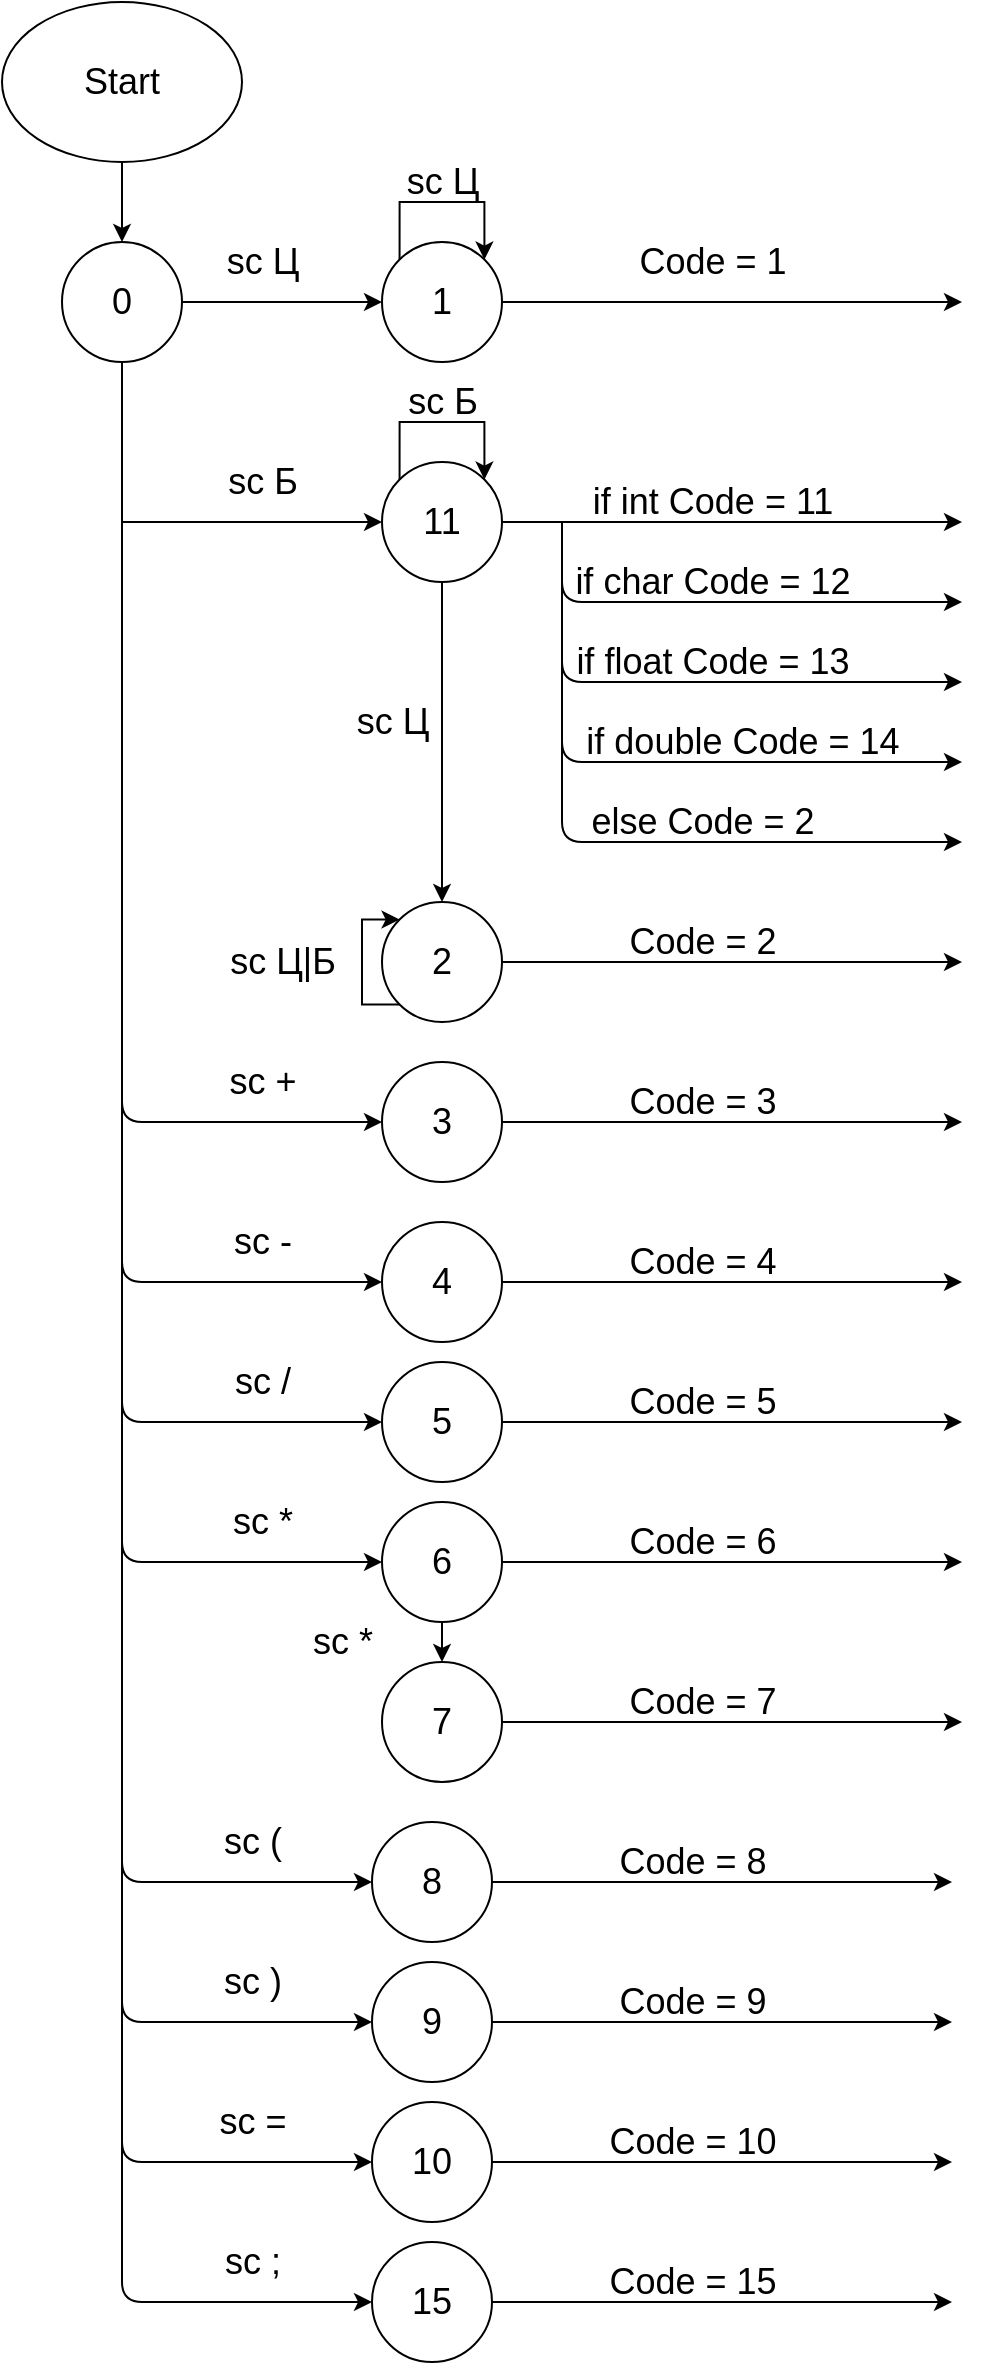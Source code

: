 <mxfile version="14.7.0" type="device"><diagram id="3iM7dOvkmlVUnGkbqu8g" name="Page-1"><mxGraphModel dx="868" dy="451" grid="1" gridSize="10" guides="1" tooltips="1" connect="1" arrows="1" fold="1" page="1" pageScale="1" pageWidth="827" pageHeight="1169" math="0" shadow="0"><root><mxCell id="0"/><mxCell id="1" parent="0"/><mxCell id="3cfkd4uiQENNX4QXIMin-3" style="edgeStyle=orthogonalEdgeStyle;rounded=0;orthogonalLoop=1;jettySize=auto;html=1;exitX=0.5;exitY=1;exitDx=0;exitDy=0;entryX=0.5;entryY=0;entryDx=0;entryDy=0;" edge="1" parent="1" source="3cfkd4uiQENNX4QXIMin-1" target="3cfkd4uiQENNX4QXIMin-2"><mxGeometry relative="1" as="geometry"/></mxCell><mxCell id="3cfkd4uiQENNX4QXIMin-1" value="&lt;font style=&quot;font-size: 18px&quot;&gt;Start&lt;/font&gt;" style="ellipse;whiteSpace=wrap;html=1;" vertex="1" parent="1"><mxGeometry x="80" y="20" width="120" height="80" as="geometry"/></mxCell><mxCell id="3cfkd4uiQENNX4QXIMin-6" style="edgeStyle=orthogonalEdgeStyle;rounded=0;orthogonalLoop=1;jettySize=auto;html=1;exitX=1;exitY=0.5;exitDx=0;exitDy=0;entryX=0;entryY=0.5;entryDx=0;entryDy=0;" edge="1" parent="1" source="3cfkd4uiQENNX4QXIMin-2" target="3cfkd4uiQENNX4QXIMin-5"><mxGeometry relative="1" as="geometry"/></mxCell><mxCell id="3cfkd4uiQENNX4QXIMin-13" style="edgeStyle=orthogonalEdgeStyle;rounded=0;orthogonalLoop=1;jettySize=auto;html=1;exitX=0.5;exitY=1;exitDx=0;exitDy=0;entryX=0;entryY=0.5;entryDx=0;entryDy=0;" edge="1" parent="1" source="3cfkd4uiQENNX4QXIMin-2" target="3cfkd4uiQENNX4QXIMin-12"><mxGeometry relative="1" as="geometry"/></mxCell><mxCell id="3cfkd4uiQENNX4QXIMin-2" value="&lt;font style=&quot;font-size: 18px&quot;&gt;0&lt;/font&gt;" style="ellipse;whiteSpace=wrap;html=1;aspect=fixed;" vertex="1" parent="1"><mxGeometry x="110" y="140" width="60" height="60" as="geometry"/></mxCell><mxCell id="3cfkd4uiQENNX4QXIMin-10" style="edgeStyle=orthogonalEdgeStyle;rounded=0;orthogonalLoop=1;jettySize=auto;html=1;exitX=1;exitY=0.5;exitDx=0;exitDy=0;" edge="1" parent="1" source="3cfkd4uiQENNX4QXIMin-5"><mxGeometry relative="1" as="geometry"><mxPoint x="560" y="170" as="targetPoint"/></mxGeometry></mxCell><mxCell id="3cfkd4uiQENNX4QXIMin-5" value="&lt;font style=&quot;font-size: 18px&quot;&gt;1&lt;/font&gt;" style="ellipse;whiteSpace=wrap;html=1;aspect=fixed;" vertex="1" parent="1"><mxGeometry x="270" y="140" width="60" height="60" as="geometry"/></mxCell><mxCell id="3cfkd4uiQENNX4QXIMin-7" value="&lt;font style=&quot;font-size: 18px&quot;&gt;sc Ц&lt;/font&gt;" style="text;html=1;align=center;verticalAlign=middle;resizable=0;points=[];autosize=1;strokeColor=none;" vertex="1" parent="1"><mxGeometry x="185" y="140" width="50" height="20" as="geometry"/></mxCell><mxCell id="3cfkd4uiQENNX4QXIMin-8" style="edgeStyle=orthogonalEdgeStyle;rounded=0;orthogonalLoop=1;jettySize=auto;html=1;exitX=0;exitY=0;exitDx=0;exitDy=0;entryX=1;entryY=0;entryDx=0;entryDy=0;" edge="1" parent="1" source="3cfkd4uiQENNX4QXIMin-5" target="3cfkd4uiQENNX4QXIMin-5"><mxGeometry relative="1" as="geometry"><Array as="points"><mxPoint x="279" y="120"/><mxPoint x="321" y="120"/></Array></mxGeometry></mxCell><mxCell id="3cfkd4uiQENNX4QXIMin-9" value="&lt;font style=&quot;font-size: 18px&quot;&gt;sc Ц&lt;/font&gt;" style="text;html=1;align=center;verticalAlign=middle;resizable=0;points=[];autosize=1;strokeColor=none;" vertex="1" parent="1"><mxGeometry x="275" y="100" width="50" height="20" as="geometry"/></mxCell><mxCell id="3cfkd4uiQENNX4QXIMin-11" value="&lt;font style=&quot;font-size: 18px&quot;&gt;Code = 1&lt;/font&gt;" style="text;html=1;align=center;verticalAlign=middle;resizable=0;points=[];autosize=1;strokeColor=none;" vertex="1" parent="1"><mxGeometry x="390" y="140" width="90" height="20" as="geometry"/></mxCell><mxCell id="3cfkd4uiQENNX4QXIMin-17" style="edgeStyle=orthogonalEdgeStyle;rounded=0;orthogonalLoop=1;jettySize=auto;html=1;exitX=1;exitY=0.5;exitDx=0;exitDy=0;" edge="1" parent="1" source="3cfkd4uiQENNX4QXIMin-12"><mxGeometry relative="1" as="geometry"><mxPoint x="560" y="280" as="targetPoint"/></mxGeometry></mxCell><mxCell id="3cfkd4uiQENNX4QXIMin-29" style="edgeStyle=orthogonalEdgeStyle;rounded=0;orthogonalLoop=1;jettySize=auto;html=1;exitX=0.5;exitY=1;exitDx=0;exitDy=0;entryX=0.5;entryY=0;entryDx=0;entryDy=0;" edge="1" parent="1" source="3cfkd4uiQENNX4QXIMin-12" target="3cfkd4uiQENNX4QXIMin-28"><mxGeometry relative="1" as="geometry"/></mxCell><mxCell id="3cfkd4uiQENNX4QXIMin-12" value="&lt;font style=&quot;font-size: 18px&quot;&gt;11&lt;/font&gt;" style="ellipse;whiteSpace=wrap;html=1;aspect=fixed;" vertex="1" parent="1"><mxGeometry x="270" y="250" width="60" height="60" as="geometry"/></mxCell><mxCell id="3cfkd4uiQENNX4QXIMin-14" style="edgeStyle=orthogonalEdgeStyle;rounded=0;orthogonalLoop=1;jettySize=auto;html=1;exitX=0;exitY=0;exitDx=0;exitDy=0;entryX=1;entryY=0;entryDx=0;entryDy=0;" edge="1" parent="1" source="3cfkd4uiQENNX4QXIMin-12" target="3cfkd4uiQENNX4QXIMin-12"><mxGeometry relative="1" as="geometry"><Array as="points"><mxPoint x="279" y="230"/><mxPoint x="321" y="230"/></Array></mxGeometry></mxCell><mxCell id="3cfkd4uiQENNX4QXIMin-15" value="&lt;font style=&quot;font-size: 18px&quot;&gt;sc Б&lt;br&gt;&lt;/font&gt;" style="text;html=1;align=center;verticalAlign=middle;resizable=0;points=[];autosize=1;strokeColor=none;" vertex="1" parent="1"><mxGeometry x="275" y="210" width="50" height="20" as="geometry"/></mxCell><mxCell id="3cfkd4uiQENNX4QXIMin-16" value="&lt;font style=&quot;font-size: 18px&quot;&gt;sc Б&lt;br&gt;&lt;/font&gt;" style="text;html=1;align=center;verticalAlign=middle;resizable=0;points=[];autosize=1;strokeColor=none;" vertex="1" parent="1"><mxGeometry x="185" y="250" width="50" height="20" as="geometry"/></mxCell><mxCell id="3cfkd4uiQENNX4QXIMin-19" value="&lt;font style=&quot;font-size: 18px&quot;&gt;if int &lt;font style=&quot;font-size: 18px&quot;&gt;Code &lt;/font&gt;= 11&lt;/font&gt;" style="text;html=1;align=center;verticalAlign=middle;resizable=0;points=[];autosize=1;strokeColor=none;" vertex="1" parent="1"><mxGeometry x="365" y="260" width="140" height="20" as="geometry"/></mxCell><mxCell id="3cfkd4uiQENNX4QXIMin-20" value="" style="endArrow=classic;html=1;" edge="1" parent="1"><mxGeometry width="50" height="50" relative="1" as="geometry"><mxPoint x="360" y="280" as="sourcePoint"/><mxPoint x="560" y="320" as="targetPoint"/><Array as="points"><mxPoint x="360" y="320"/></Array></mxGeometry></mxCell><mxCell id="3cfkd4uiQENNX4QXIMin-21" value="&lt;div&gt;&lt;font style=&quot;font-size: 18px&quot;&gt;if char &lt;font style=&quot;font-size: 18px&quot;&gt;Code &lt;/font&gt;= 12&lt;/font&gt;&lt;/div&gt;" style="text;html=1;align=center;verticalAlign=middle;resizable=0;points=[];autosize=1;strokeColor=none;" vertex="1" parent="1"><mxGeometry x="360" y="300" width="150" height="20" as="geometry"/></mxCell><mxCell id="3cfkd4uiQENNX4QXIMin-22" value="" style="endArrow=classic;html=1;" edge="1" parent="1"><mxGeometry width="50" height="50" relative="1" as="geometry"><mxPoint x="360" y="280" as="sourcePoint"/><mxPoint x="560" y="360" as="targetPoint"/><Array as="points"><mxPoint x="360" y="360"/></Array></mxGeometry></mxCell><mxCell id="3cfkd4uiQENNX4QXIMin-23" value="&lt;font style=&quot;font-size: 18px&quot;&gt;if float &lt;font style=&quot;font-size: 18px&quot;&gt;Code &lt;/font&gt;= 13&lt;/font&gt;" style="text;html=1;align=center;verticalAlign=middle;resizable=0;points=[];autosize=1;strokeColor=none;" vertex="1" parent="1"><mxGeometry x="360" y="340" width="150" height="20" as="geometry"/></mxCell><mxCell id="3cfkd4uiQENNX4QXIMin-24" value="" style="endArrow=classic;html=1;" edge="1" parent="1"><mxGeometry width="50" height="50" relative="1" as="geometry"><mxPoint x="360" y="280" as="sourcePoint"/><mxPoint x="560" y="400" as="targetPoint"/><Array as="points"><mxPoint x="360" y="400"/></Array></mxGeometry></mxCell><mxCell id="3cfkd4uiQENNX4QXIMin-25" value="&lt;font style=&quot;font-size: 18px&quot;&gt;if double &lt;font style=&quot;font-size: 18px&quot;&gt;Code &lt;/font&gt;= 14&lt;/font&gt;" style="text;html=1;align=center;verticalAlign=middle;resizable=0;points=[];autosize=1;strokeColor=none;" vertex="1" parent="1"><mxGeometry x="365" y="380" width="170" height="20" as="geometry"/></mxCell><mxCell id="3cfkd4uiQENNX4QXIMin-26" value="" style="endArrow=classic;html=1;" edge="1" parent="1"><mxGeometry width="50" height="50" relative="1" as="geometry"><mxPoint x="360" y="280" as="sourcePoint"/><mxPoint x="560" y="440" as="targetPoint"/><Array as="points"><mxPoint x="360" y="440"/></Array></mxGeometry></mxCell><mxCell id="3cfkd4uiQENNX4QXIMin-27" value="&lt;div&gt;&lt;font style=&quot;font-size: 18px&quot;&gt;else Code = 2&lt;/font&gt;&lt;/div&gt;" style="text;html=1;align=center;verticalAlign=middle;resizable=0;points=[];autosize=1;strokeColor=none;" vertex="1" parent="1"><mxGeometry x="365" y="420" width="130" height="20" as="geometry"/></mxCell><mxCell id="3cfkd4uiQENNX4QXIMin-33" style="edgeStyle=orthogonalEdgeStyle;rounded=0;orthogonalLoop=1;jettySize=auto;html=1;exitX=1;exitY=0.5;exitDx=0;exitDy=0;" edge="1" parent="1" source="3cfkd4uiQENNX4QXIMin-28"><mxGeometry relative="1" as="geometry"><mxPoint x="560" y="500" as="targetPoint"/></mxGeometry></mxCell><mxCell id="3cfkd4uiQENNX4QXIMin-28" value="&lt;font style=&quot;font-size: 18px&quot;&gt;2&lt;/font&gt;" style="ellipse;whiteSpace=wrap;html=1;aspect=fixed;" vertex="1" parent="1"><mxGeometry x="270" y="470" width="60" height="60" as="geometry"/></mxCell><mxCell id="3cfkd4uiQENNX4QXIMin-30" value="&lt;font style=&quot;font-size: 18px&quot;&gt;sc Ц&lt;/font&gt;" style="text;html=1;align=center;verticalAlign=middle;resizable=0;points=[];autosize=1;strokeColor=none;" vertex="1" parent="1"><mxGeometry x="250" y="370" width="50" height="20" as="geometry"/></mxCell><mxCell id="3cfkd4uiQENNX4QXIMin-31" value="&lt;font style=&quot;font-size: 18px&quot;&gt;sc Ц|Б&lt;/font&gt;" style="text;html=1;align=center;verticalAlign=middle;resizable=0;points=[];autosize=1;strokeColor=none;" vertex="1" parent="1"><mxGeometry x="185" y="490" width="70" height="20" as="geometry"/></mxCell><mxCell id="3cfkd4uiQENNX4QXIMin-32" style="edgeStyle=orthogonalEdgeStyle;rounded=0;orthogonalLoop=1;jettySize=auto;html=1;exitX=0;exitY=1;exitDx=0;exitDy=0;entryX=0;entryY=0;entryDx=0;entryDy=0;" edge="1" parent="1" source="3cfkd4uiQENNX4QXIMin-28" target="3cfkd4uiQENNX4QXIMin-28"><mxGeometry relative="1" as="geometry"><Array as="points"><mxPoint x="260" y="521"/><mxPoint x="260" y="479"/></Array></mxGeometry></mxCell><mxCell id="3cfkd4uiQENNX4QXIMin-34" value="&lt;div&gt;&lt;font style=&quot;font-size: 18px&quot;&gt;Code = 2&lt;/font&gt;&lt;/div&gt;" style="text;html=1;align=center;verticalAlign=middle;resizable=0;points=[];autosize=1;strokeColor=none;" vertex="1" parent="1"><mxGeometry x="385" y="480" width="90" height="20" as="geometry"/></mxCell><mxCell id="3cfkd4uiQENNX4QXIMin-36" style="edgeStyle=orthogonalEdgeStyle;rounded=0;orthogonalLoop=1;jettySize=auto;html=1;exitX=1;exitY=0.5;exitDx=0;exitDy=0;" edge="1" parent="1" source="3cfkd4uiQENNX4QXIMin-35"><mxGeometry relative="1" as="geometry"><mxPoint x="560" y="580" as="targetPoint"/></mxGeometry></mxCell><mxCell id="3cfkd4uiQENNX4QXIMin-35" value="&lt;font style=&quot;font-size: 18px&quot;&gt;3&lt;/font&gt;" style="ellipse;whiteSpace=wrap;html=1;aspect=fixed;" vertex="1" parent="1"><mxGeometry x="270" y="550" width="60" height="60" as="geometry"/></mxCell><mxCell id="3cfkd4uiQENNX4QXIMin-38" value="" style="endArrow=classic;html=1;exitX=0.5;exitY=1;exitDx=0;exitDy=0;entryX=0;entryY=0.5;entryDx=0;entryDy=0;" edge="1" parent="1" source="3cfkd4uiQENNX4QXIMin-2" target="3cfkd4uiQENNX4QXIMin-35"><mxGeometry width="50" height="50" relative="1" as="geometry"><mxPoint x="390" y="440" as="sourcePoint"/><mxPoint x="440" y="390" as="targetPoint"/><Array as="points"><mxPoint x="140" y="580"/></Array></mxGeometry></mxCell><mxCell id="3cfkd4uiQENNX4QXIMin-39" value="&lt;font style=&quot;font-size: 18px&quot;&gt;sc +&lt;br&gt;&lt;/font&gt;" style="text;html=1;align=center;verticalAlign=middle;resizable=0;points=[];autosize=1;strokeColor=none;" vertex="1" parent="1"><mxGeometry x="185" y="550" width="50" height="20" as="geometry"/></mxCell><mxCell id="3cfkd4uiQENNX4QXIMin-40" value="&lt;div&gt;&lt;font style=&quot;font-size: 18px&quot;&gt;Code = 3&lt;br&gt;&lt;/font&gt;&lt;/div&gt;" style="text;html=1;align=center;verticalAlign=middle;resizable=0;points=[];autosize=1;strokeColor=none;" vertex="1" parent="1"><mxGeometry x="385" y="560" width="90" height="20" as="geometry"/></mxCell><mxCell id="3cfkd4uiQENNX4QXIMin-44" style="edgeStyle=orthogonalEdgeStyle;rounded=0;orthogonalLoop=1;jettySize=auto;html=1;exitX=1;exitY=0.5;exitDx=0;exitDy=0;" edge="1" parent="1" source="3cfkd4uiQENNX4QXIMin-41"><mxGeometry relative="1" as="geometry"><mxPoint x="560" y="660" as="targetPoint"/></mxGeometry></mxCell><mxCell id="3cfkd4uiQENNX4QXIMin-41" value="&lt;font style=&quot;font-size: 18px&quot;&gt;4&lt;/font&gt;" style="ellipse;whiteSpace=wrap;html=1;aspect=fixed;" vertex="1" parent="1"><mxGeometry x="270" y="630" width="60" height="60" as="geometry"/></mxCell><mxCell id="3cfkd4uiQENNX4QXIMin-42" value="" style="endArrow=classic;html=1;entryX=0;entryY=0.5;entryDx=0;entryDy=0;exitX=0.5;exitY=1;exitDx=0;exitDy=0;" edge="1" parent="1" source="3cfkd4uiQENNX4QXIMin-2" target="3cfkd4uiQENNX4QXIMin-41"><mxGeometry width="50" height="50" relative="1" as="geometry"><mxPoint x="390" y="560" as="sourcePoint"/><mxPoint x="440" y="510" as="targetPoint"/><Array as="points"><mxPoint x="140" y="660"/></Array></mxGeometry></mxCell><mxCell id="3cfkd4uiQENNX4QXIMin-43" value="&lt;div&gt;&lt;font style=&quot;font-size: 18px&quot;&gt;sc -&lt;/font&gt;&lt;/div&gt;" style="text;html=1;align=center;verticalAlign=middle;resizable=0;points=[];autosize=1;strokeColor=none;" vertex="1" parent="1"><mxGeometry x="190" y="630" width="40" height="20" as="geometry"/></mxCell><mxCell id="3cfkd4uiQENNX4QXIMin-45" value="&lt;div&gt;&lt;font style=&quot;font-size: 18px&quot;&gt;Code = 4&lt;/font&gt;&lt;/div&gt;" style="text;html=1;align=center;verticalAlign=middle;resizable=0;points=[];autosize=1;strokeColor=none;" vertex="1" parent="1"><mxGeometry x="385" y="640" width="90" height="20" as="geometry"/></mxCell><mxCell id="3cfkd4uiQENNX4QXIMin-47" style="edgeStyle=orthogonalEdgeStyle;rounded=0;orthogonalLoop=1;jettySize=auto;html=1;exitX=1;exitY=0.5;exitDx=0;exitDy=0;" edge="1" parent="1" source="3cfkd4uiQENNX4QXIMin-48"><mxGeometry relative="1" as="geometry"><mxPoint x="560" y="730" as="targetPoint"/></mxGeometry></mxCell><mxCell id="3cfkd4uiQENNX4QXIMin-48" value="&lt;font style=&quot;font-size: 18px&quot;&gt;5&lt;/font&gt;" style="ellipse;whiteSpace=wrap;html=1;aspect=fixed;" vertex="1" parent="1"><mxGeometry x="270" y="700" width="60" height="60" as="geometry"/></mxCell><mxCell id="3cfkd4uiQENNX4QXIMin-49" value="&lt;div&gt;&lt;font style=&quot;font-size: 18px&quot;&gt;sc /&lt;br&gt;&lt;/font&gt;&lt;/div&gt;" style="text;html=1;align=center;verticalAlign=middle;resizable=0;points=[];autosize=1;strokeColor=none;" vertex="1" parent="1"><mxGeometry x="190" y="700" width="40" height="20" as="geometry"/></mxCell><mxCell id="3cfkd4uiQENNX4QXIMin-50" value="&lt;div&gt;&lt;font style=&quot;font-size: 18px&quot;&gt;Code = 5&lt;br&gt;&lt;/font&gt;&lt;/div&gt;" style="text;html=1;align=center;verticalAlign=middle;resizable=0;points=[];autosize=1;strokeColor=none;" vertex="1" parent="1"><mxGeometry x="385" y="710" width="90" height="20" as="geometry"/></mxCell><mxCell id="3cfkd4uiQENNX4QXIMin-51" value="" style="endArrow=classic;html=1;entryX=0;entryY=0.5;entryDx=0;entryDy=0;exitX=0.5;exitY=1;exitDx=0;exitDy=0;" edge="1" parent="1" source="3cfkd4uiQENNX4QXIMin-2" target="3cfkd4uiQENNX4QXIMin-48"><mxGeometry width="50" height="50" relative="1" as="geometry"><mxPoint x="390" y="650" as="sourcePoint"/><mxPoint x="440" y="600" as="targetPoint"/><Array as="points"><mxPoint x="140" y="730"/></Array></mxGeometry></mxCell><mxCell id="3cfkd4uiQENNX4QXIMin-52" style="edgeStyle=orthogonalEdgeStyle;rounded=0;orthogonalLoop=1;jettySize=auto;html=1;exitX=1;exitY=0.5;exitDx=0;exitDy=0;" edge="1" parent="1" source="3cfkd4uiQENNX4QXIMin-53"><mxGeometry relative="1" as="geometry"><mxPoint x="560" y="800" as="targetPoint"/></mxGeometry></mxCell><mxCell id="3cfkd4uiQENNX4QXIMin-71" style="edgeStyle=orthogonalEdgeStyle;rounded=0;orthogonalLoop=1;jettySize=auto;html=1;exitX=0.5;exitY=1;exitDx=0;exitDy=0;entryX=0.5;entryY=0;entryDx=0;entryDy=0;" edge="1" parent="1" source="3cfkd4uiQENNX4QXIMin-53" target="3cfkd4uiQENNX4QXIMin-68"><mxGeometry relative="1" as="geometry"/></mxCell><mxCell id="3cfkd4uiQENNX4QXIMin-53" value="&lt;font style=&quot;font-size: 18px&quot;&gt;6&lt;/font&gt;" style="ellipse;whiteSpace=wrap;html=1;aspect=fixed;" vertex="1" parent="1"><mxGeometry x="270" y="770" width="60" height="60" as="geometry"/></mxCell><mxCell id="3cfkd4uiQENNX4QXIMin-54" value="&lt;div&gt;&lt;font style=&quot;font-size: 18px&quot;&gt;sc *&lt;br&gt;&lt;/font&gt;&lt;/div&gt;" style="text;html=1;align=center;verticalAlign=middle;resizable=0;points=[];autosize=1;strokeColor=none;" vertex="1" parent="1"><mxGeometry x="185" y="770" width="50" height="20" as="geometry"/></mxCell><mxCell id="3cfkd4uiQENNX4QXIMin-55" value="&lt;div&gt;&lt;font style=&quot;font-size: 18px&quot;&gt;Code = 6&lt;br&gt;&lt;/font&gt;&lt;/div&gt;" style="text;html=1;align=center;verticalAlign=middle;resizable=0;points=[];autosize=1;strokeColor=none;" vertex="1" parent="1"><mxGeometry x="385" y="780" width="90" height="20" as="geometry"/></mxCell><mxCell id="3cfkd4uiQENNX4QXIMin-56" value="" style="endArrow=classic;html=1;entryX=0;entryY=0.5;entryDx=0;entryDy=0;exitX=0.5;exitY=1;exitDx=0;exitDy=0;" edge="1" parent="1" source="3cfkd4uiQENNX4QXIMin-2" target="3cfkd4uiQENNX4QXIMin-53"><mxGeometry width="50" height="50" relative="1" as="geometry"><mxPoint x="390" y="680" as="sourcePoint"/><mxPoint x="440" y="630" as="targetPoint"/><Array as="points"><mxPoint x="140" y="800"/></Array></mxGeometry></mxCell><mxCell id="3cfkd4uiQENNX4QXIMin-57" style="edgeStyle=orthogonalEdgeStyle;rounded=0;orthogonalLoop=1;jettySize=auto;html=1;exitX=1;exitY=0.5;exitDx=0;exitDy=0;" edge="1" parent="1" source="3cfkd4uiQENNX4QXIMin-58"><mxGeometry relative="1" as="geometry"><mxPoint x="555" y="960" as="targetPoint"/></mxGeometry></mxCell><mxCell id="3cfkd4uiQENNX4QXIMin-58" value="&lt;font style=&quot;font-size: 18px&quot;&gt;8&lt;/font&gt;" style="ellipse;whiteSpace=wrap;html=1;aspect=fixed;" vertex="1" parent="1"><mxGeometry x="265" y="930" width="60" height="60" as="geometry"/></mxCell><mxCell id="3cfkd4uiQENNX4QXIMin-59" value="&lt;div&gt;&lt;font style=&quot;font-size: 18px&quot;&gt;sc (&lt;br&gt;&lt;/font&gt;&lt;/div&gt;" style="text;html=1;align=center;verticalAlign=middle;resizable=0;points=[];autosize=1;strokeColor=none;" vertex="1" parent="1"><mxGeometry x="185" y="930" width="40" height="20" as="geometry"/></mxCell><mxCell id="3cfkd4uiQENNX4QXIMin-60" value="&lt;div&gt;&lt;font style=&quot;font-size: 18px&quot;&gt;Code = 8&lt;br&gt;&lt;/font&gt;&lt;/div&gt;" style="text;html=1;align=center;verticalAlign=middle;resizable=0;points=[];autosize=1;strokeColor=none;" vertex="1" parent="1"><mxGeometry x="380" y="940" width="90" height="20" as="geometry"/></mxCell><mxCell id="3cfkd4uiQENNX4QXIMin-61" value="" style="endArrow=classic;html=1;entryX=0;entryY=0.5;entryDx=0;entryDy=0;exitX=0.5;exitY=1;exitDx=0;exitDy=0;" edge="1" parent="1" source="3cfkd4uiQENNX4QXIMin-2" target="3cfkd4uiQENNX4QXIMin-58"><mxGeometry width="50" height="50" relative="1" as="geometry"><mxPoint x="390" y="740" as="sourcePoint"/><mxPoint x="440" y="690" as="targetPoint"/><Array as="points"><mxPoint x="140" y="960"/></Array></mxGeometry></mxCell><mxCell id="3cfkd4uiQENNX4QXIMin-62" style="edgeStyle=orthogonalEdgeStyle;rounded=0;orthogonalLoop=1;jettySize=auto;html=1;exitX=1;exitY=0.5;exitDx=0;exitDy=0;" edge="1" parent="1" source="3cfkd4uiQENNX4QXIMin-63"><mxGeometry relative="1" as="geometry"><mxPoint x="555" y="1030" as="targetPoint"/></mxGeometry></mxCell><mxCell id="3cfkd4uiQENNX4QXIMin-63" value="&lt;font style=&quot;font-size: 18px&quot;&gt;9&lt;/font&gt;" style="ellipse;whiteSpace=wrap;html=1;aspect=fixed;" vertex="1" parent="1"><mxGeometry x="265" y="1000" width="60" height="60" as="geometry"/></mxCell><mxCell id="3cfkd4uiQENNX4QXIMin-64" value="&lt;div&gt;&lt;font style=&quot;font-size: 18px&quot;&gt;sc )&lt;br&gt;&lt;/font&gt;&lt;/div&gt;" style="text;html=1;align=center;verticalAlign=middle;resizable=0;points=[];autosize=1;strokeColor=none;" vertex="1" parent="1"><mxGeometry x="185" y="1000" width="40" height="20" as="geometry"/></mxCell><mxCell id="3cfkd4uiQENNX4QXIMin-65" value="&lt;div&gt;&lt;font style=&quot;font-size: 18px&quot;&gt;Code = 9&lt;br&gt;&lt;/font&gt;&lt;/div&gt;" style="text;html=1;align=center;verticalAlign=middle;resizable=0;points=[];autosize=1;strokeColor=none;" vertex="1" parent="1"><mxGeometry x="380" y="1010" width="90" height="20" as="geometry"/></mxCell><mxCell id="3cfkd4uiQENNX4QXIMin-66" value="" style="endArrow=classic;html=1;entryX=0;entryY=0.5;entryDx=0;entryDy=0;" edge="1" parent="1" target="3cfkd4uiQENNX4QXIMin-63"><mxGeometry width="50" height="50" relative="1" as="geometry"><mxPoint x="140" y="200" as="sourcePoint"/><mxPoint x="440" y="850" as="targetPoint"/><Array as="points"><mxPoint x="140" y="1030"/></Array></mxGeometry></mxCell><mxCell id="3cfkd4uiQENNX4QXIMin-67" style="edgeStyle=orthogonalEdgeStyle;rounded=0;orthogonalLoop=1;jettySize=auto;html=1;exitX=1;exitY=0.5;exitDx=0;exitDy=0;" edge="1" parent="1" source="3cfkd4uiQENNX4QXIMin-68"><mxGeometry relative="1" as="geometry"><mxPoint x="560" y="880" as="targetPoint"/></mxGeometry></mxCell><mxCell id="3cfkd4uiQENNX4QXIMin-68" value="&lt;font style=&quot;font-size: 18px&quot;&gt;7&lt;/font&gt;" style="ellipse;whiteSpace=wrap;html=1;aspect=fixed;" vertex="1" parent="1"><mxGeometry x="270" y="850" width="60" height="60" as="geometry"/></mxCell><mxCell id="3cfkd4uiQENNX4QXIMin-69" value="&lt;div&gt;&lt;font style=&quot;font-size: 18px&quot;&gt;sc *&lt;br&gt;&lt;/font&gt;&lt;/div&gt;" style="text;html=1;align=center;verticalAlign=middle;resizable=0;points=[];autosize=1;strokeColor=none;" vertex="1" parent="1"><mxGeometry x="225" y="830" width="50" height="20" as="geometry"/></mxCell><mxCell id="3cfkd4uiQENNX4QXIMin-70" value="&lt;div&gt;&lt;font style=&quot;font-size: 18px&quot;&gt;Code = 7&lt;/font&gt;&lt;/div&gt;" style="text;html=1;align=center;verticalAlign=middle;resizable=0;points=[];autosize=1;strokeColor=none;" vertex="1" parent="1"><mxGeometry x="385" y="860" width="90" height="20" as="geometry"/></mxCell><mxCell id="3cfkd4uiQENNX4QXIMin-73" style="edgeStyle=orthogonalEdgeStyle;rounded=0;orthogonalLoop=1;jettySize=auto;html=1;exitX=1;exitY=0.5;exitDx=0;exitDy=0;" edge="1" parent="1" source="3cfkd4uiQENNX4QXIMin-74"><mxGeometry relative="1" as="geometry"><mxPoint x="555" y="1100" as="targetPoint"/></mxGeometry></mxCell><mxCell id="3cfkd4uiQENNX4QXIMin-74" value="&lt;font style=&quot;font-size: 18px&quot;&gt;10&lt;/font&gt;" style="ellipse;whiteSpace=wrap;html=1;aspect=fixed;" vertex="1" parent="1"><mxGeometry x="265" y="1070" width="60" height="60" as="geometry"/></mxCell><mxCell id="3cfkd4uiQENNX4QXIMin-75" value="&lt;div&gt;&lt;font style=&quot;font-size: 18px&quot;&gt;sc =&lt;br&gt;&lt;/font&gt;&lt;/div&gt;" style="text;html=1;align=center;verticalAlign=middle;resizable=0;points=[];autosize=1;strokeColor=none;" vertex="1" parent="1"><mxGeometry x="180" y="1070" width="50" height="20" as="geometry"/></mxCell><mxCell id="3cfkd4uiQENNX4QXIMin-76" value="&lt;div&gt;&lt;font style=&quot;font-size: 18px&quot;&gt;Code = 10&lt;br&gt;&lt;/font&gt;&lt;/div&gt;" style="text;html=1;align=center;verticalAlign=middle;resizable=0;points=[];autosize=1;strokeColor=none;" vertex="1" parent="1"><mxGeometry x="375" y="1080" width="100" height="20" as="geometry"/></mxCell><mxCell id="3cfkd4uiQENNX4QXIMin-78" value="" style="endArrow=classic;html=1;entryX=0;entryY=0.5;entryDx=0;entryDy=0;exitX=0.5;exitY=1;exitDx=0;exitDy=0;" edge="1" parent="1" source="3cfkd4uiQENNX4QXIMin-2" target="3cfkd4uiQENNX4QXIMin-74"><mxGeometry width="50" height="50" relative="1" as="geometry"><mxPoint x="390" y="990" as="sourcePoint"/><mxPoint x="440" y="940" as="targetPoint"/><Array as="points"><mxPoint x="140" y="1100"/></Array></mxGeometry></mxCell><mxCell id="3cfkd4uiQENNX4QXIMin-79" style="edgeStyle=orthogonalEdgeStyle;rounded=0;orthogonalLoop=1;jettySize=auto;html=1;exitX=1;exitY=0.5;exitDx=0;exitDy=0;" edge="1" parent="1" source="3cfkd4uiQENNX4QXIMin-80"><mxGeometry relative="1" as="geometry"><mxPoint x="555" y="1170" as="targetPoint"/></mxGeometry></mxCell><mxCell id="3cfkd4uiQENNX4QXIMin-80" value="&lt;font style=&quot;font-size: 18px&quot;&gt;15&lt;/font&gt;" style="ellipse;whiteSpace=wrap;html=1;aspect=fixed;" vertex="1" parent="1"><mxGeometry x="265" y="1140" width="60" height="60" as="geometry"/></mxCell><mxCell id="3cfkd4uiQENNX4QXIMin-81" value="&lt;div&gt;&lt;font style=&quot;font-size: 18px&quot;&gt;sc ;&lt;br&gt;&lt;/font&gt;&lt;/div&gt;" style="text;html=1;align=center;verticalAlign=middle;resizable=0;points=[];autosize=1;strokeColor=none;" vertex="1" parent="1"><mxGeometry x="185" y="1140" width="40" height="20" as="geometry"/></mxCell><mxCell id="3cfkd4uiQENNX4QXIMin-82" value="&lt;div&gt;&lt;font style=&quot;font-size: 18px&quot;&gt;Code = 15&lt;br&gt;&lt;/font&gt;&lt;/div&gt;" style="text;html=1;align=center;verticalAlign=middle;resizable=0;points=[];autosize=1;strokeColor=none;" vertex="1" parent="1"><mxGeometry x="375" y="1150" width="100" height="20" as="geometry"/></mxCell><mxCell id="3cfkd4uiQENNX4QXIMin-83" value="" style="endArrow=classic;html=1;entryX=0;entryY=0.5;entryDx=0;entryDy=0;exitX=0.5;exitY=1;exitDx=0;exitDy=0;" edge="1" parent="1" source="3cfkd4uiQENNX4QXIMin-2" target="3cfkd4uiQENNX4QXIMin-80"><mxGeometry width="50" height="50" relative="1" as="geometry"><mxPoint x="390" y="1020" as="sourcePoint"/><mxPoint x="440" y="970" as="targetPoint"/><Array as="points"><mxPoint x="140" y="1170"/></Array></mxGeometry></mxCell></root></mxGraphModel></diagram></mxfile>